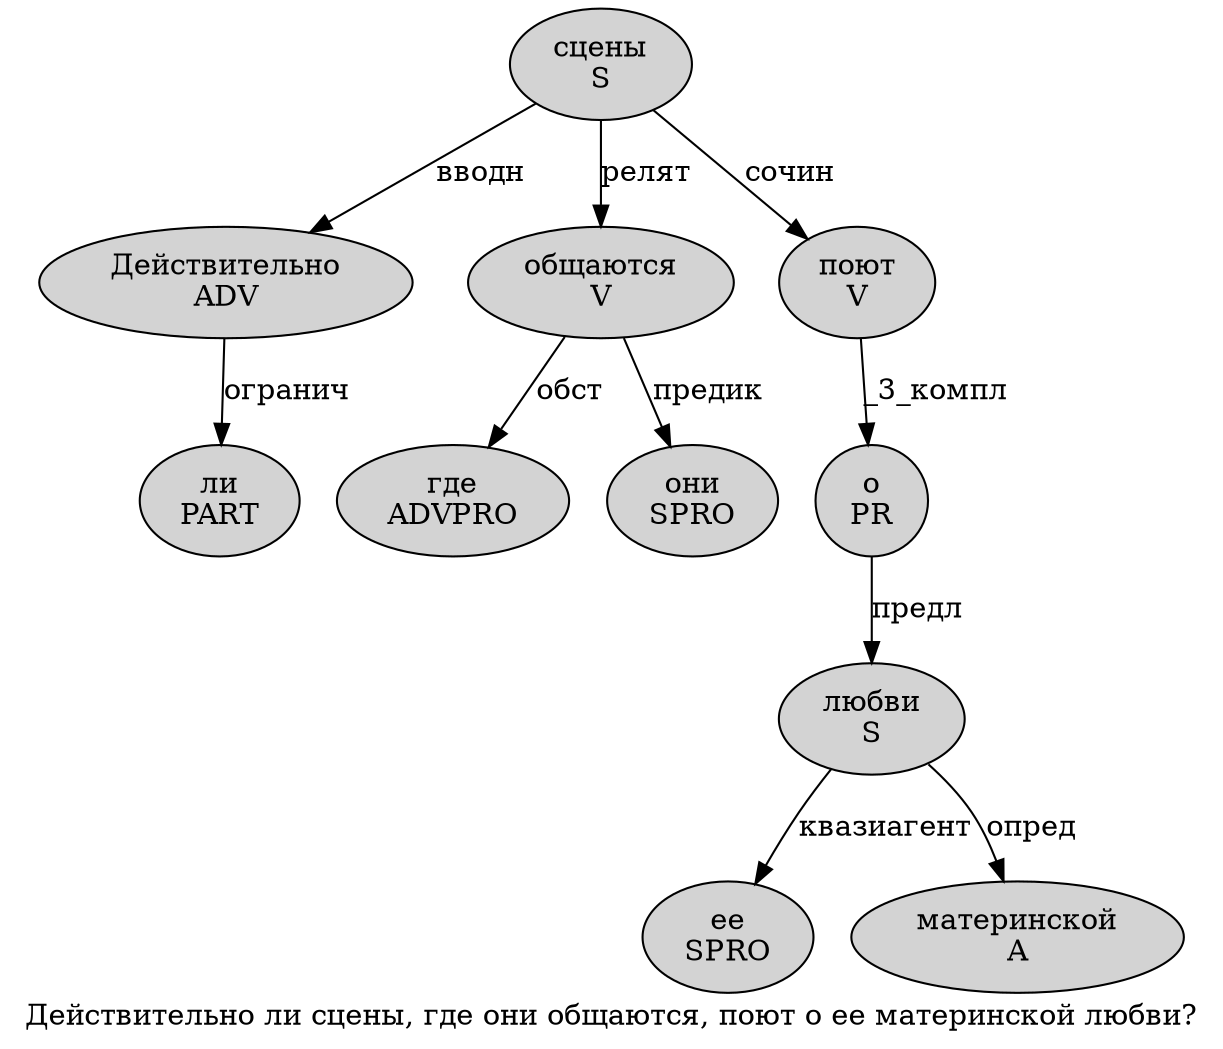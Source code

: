 digraph SENTENCE_443 {
	graph [label="Действительно ли сцены, где они общаются, поют о ее материнской любви?"]
	node [style=filled]
		0 [label="Действительно
ADV" color="" fillcolor=lightgray penwidth=1 shape=ellipse]
		1 [label="ли
PART" color="" fillcolor=lightgray penwidth=1 shape=ellipse]
		2 [label="сцены
S" color="" fillcolor=lightgray penwidth=1 shape=ellipse]
		4 [label="где
ADVPRO" color="" fillcolor=lightgray penwidth=1 shape=ellipse]
		5 [label="они
SPRO" color="" fillcolor=lightgray penwidth=1 shape=ellipse]
		6 [label="общаются
V" color="" fillcolor=lightgray penwidth=1 shape=ellipse]
		8 [label="поют
V" color="" fillcolor=lightgray penwidth=1 shape=ellipse]
		9 [label="о
PR" color="" fillcolor=lightgray penwidth=1 shape=ellipse]
		10 [label="ее
SPRO" color="" fillcolor=lightgray penwidth=1 shape=ellipse]
		11 [label="материнской
A" color="" fillcolor=lightgray penwidth=1 shape=ellipse]
		12 [label="любви
S" color="" fillcolor=lightgray penwidth=1 shape=ellipse]
			2 -> 0 [label="вводн"]
			2 -> 6 [label="релят"]
			2 -> 8 [label="сочин"]
			6 -> 4 [label="обст"]
			6 -> 5 [label="предик"]
			9 -> 12 [label="предл"]
			12 -> 10 [label="квазиагент"]
			12 -> 11 [label="опред"]
			0 -> 1 [label="огранич"]
			8 -> 9 [label="_3_компл"]
}